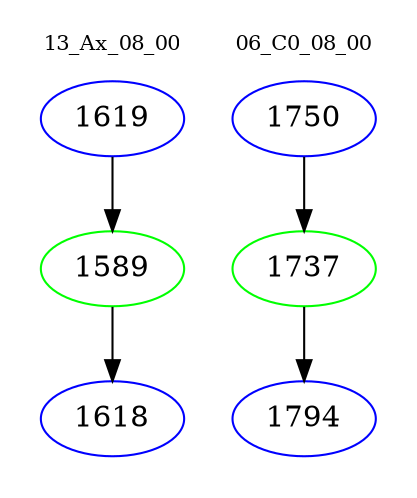 digraph{
subgraph cluster_0 {
color = white
label = "13_Ax_08_00";
fontsize=10;
T0_1619 [label="1619", color="blue"]
T0_1619 -> T0_1589 [color="black"]
T0_1589 [label="1589", color="green"]
T0_1589 -> T0_1618 [color="black"]
T0_1618 [label="1618", color="blue"]
}
subgraph cluster_1 {
color = white
label = "06_C0_08_00";
fontsize=10;
T1_1750 [label="1750", color="blue"]
T1_1750 -> T1_1737 [color="black"]
T1_1737 [label="1737", color="green"]
T1_1737 -> T1_1794 [color="black"]
T1_1794 [label="1794", color="blue"]
}
}
